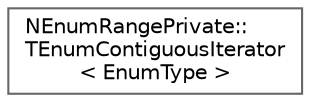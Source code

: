 digraph "Graphical Class Hierarchy"
{
 // INTERACTIVE_SVG=YES
 // LATEX_PDF_SIZE
  bgcolor="transparent";
  edge [fontname=Helvetica,fontsize=10,labelfontname=Helvetica,labelfontsize=10];
  node [fontname=Helvetica,fontsize=10,shape=box,height=0.2,width=0.4];
  rankdir="LR";
  Node0 [id="Node000000",label="NEnumRangePrivate::\lTEnumContiguousIterator\l\< EnumType \>",height=0.2,width=0.4,color="grey40", fillcolor="white", style="filled",URL="$df/d9e/structNEnumRangePrivate_1_1TEnumContiguousIterator.html",tooltip=" "];
}

